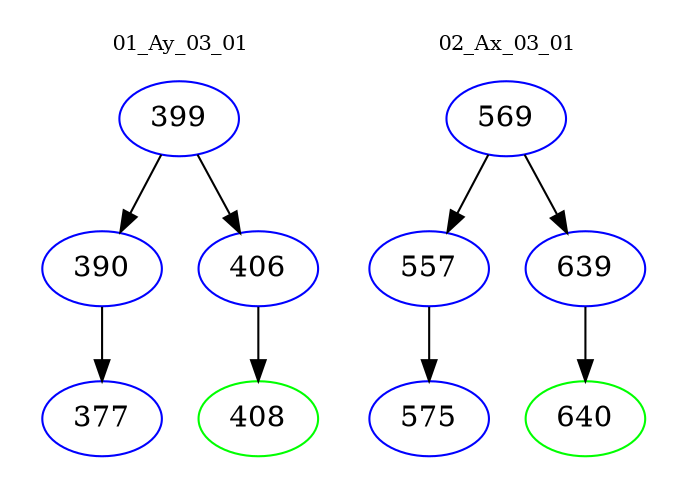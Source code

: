 digraph{
subgraph cluster_0 {
color = white
label = "01_Ay_03_01";
fontsize=10;
T0_399 [label="399", color="blue"]
T0_399 -> T0_390 [color="black"]
T0_390 [label="390", color="blue"]
T0_390 -> T0_377 [color="black"]
T0_377 [label="377", color="blue"]
T0_399 -> T0_406 [color="black"]
T0_406 [label="406", color="blue"]
T0_406 -> T0_408 [color="black"]
T0_408 [label="408", color="green"]
}
subgraph cluster_1 {
color = white
label = "02_Ax_03_01";
fontsize=10;
T1_569 [label="569", color="blue"]
T1_569 -> T1_557 [color="black"]
T1_557 [label="557", color="blue"]
T1_557 -> T1_575 [color="black"]
T1_575 [label="575", color="blue"]
T1_569 -> T1_639 [color="black"]
T1_639 [label="639", color="blue"]
T1_639 -> T1_640 [color="black"]
T1_640 [label="640", color="green"]
}
}
